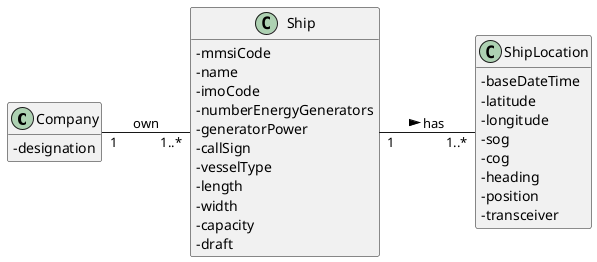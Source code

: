 @startuml
'https://plantuml.com/class-diagram
hide methods
left to right direction
skinparam classAttributeIconSize 0

class Company {
-designation
}
class Ship{
-mmsiCode
-name
-imoCode
-numberEnergyGenerators
-generatorPower
-callSign
-vesselType
-length
-width
-capacity
-draft
}

class ShipLocation {
-baseDateTime
-latitude
-longitude
-sog
-cog
-heading
-position
-transceiver
}

Company "1"--"1..*" Ship : own
Ship "1" -- "1..*" ShipLocation : has >
@enduml